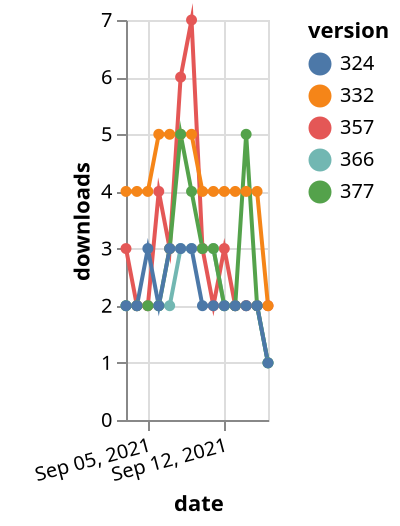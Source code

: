 {"$schema": "https://vega.github.io/schema/vega-lite/v5.json", "description": "A simple bar chart with embedded data.", "data": {"values": [{"date": "2021-09-03", "total": 2335, "delta": 2, "version": "366"}, {"date": "2021-09-04", "total": 2337, "delta": 2, "version": "366"}, {"date": "2021-09-05", "total": 2339, "delta": 2, "version": "366"}, {"date": "2021-09-06", "total": 2341, "delta": 2, "version": "366"}, {"date": "2021-09-07", "total": 2343, "delta": 2, "version": "366"}, {"date": "2021-09-08", "total": 2346, "delta": 3, "version": "366"}, {"date": "2021-09-09", "total": 2349, "delta": 3, "version": "366"}, {"date": "2021-09-10", "total": 2352, "delta": 3, "version": "366"}, {"date": "2021-09-11", "total": 2355, "delta": 3, "version": "366"}, {"date": "2021-09-12", "total": 2357, "delta": 2, "version": "366"}, {"date": "2021-09-13", "total": 2359, "delta": 2, "version": "366"}, {"date": "2021-09-14", "total": 2361, "delta": 2, "version": "366"}, {"date": "2021-09-15", "total": 2363, "delta": 2, "version": "366"}, {"date": "2021-09-16", "total": 2364, "delta": 1, "version": "366"}, {"date": "2021-09-03", "total": 2961, "delta": 3, "version": "357"}, {"date": "2021-09-04", "total": 2963, "delta": 2, "version": "357"}, {"date": "2021-09-05", "total": 2965, "delta": 2, "version": "357"}, {"date": "2021-09-06", "total": 2969, "delta": 4, "version": "357"}, {"date": "2021-09-07", "total": 2972, "delta": 3, "version": "357"}, {"date": "2021-09-08", "total": 2978, "delta": 6, "version": "357"}, {"date": "2021-09-09", "total": 2985, "delta": 7, "version": "357"}, {"date": "2021-09-10", "total": 2988, "delta": 3, "version": "357"}, {"date": "2021-09-11", "total": 2990, "delta": 2, "version": "357"}, {"date": "2021-09-12", "total": 2993, "delta": 3, "version": "357"}, {"date": "2021-09-13", "total": 2995, "delta": 2, "version": "357"}, {"date": "2021-09-14", "total": 2997, "delta": 2, "version": "357"}, {"date": "2021-09-15", "total": 2999, "delta": 2, "version": "357"}, {"date": "2021-09-16", "total": 3001, "delta": 2, "version": "357"}, {"date": "2021-09-03", "total": 4954, "delta": 4, "version": "332"}, {"date": "2021-09-04", "total": 4958, "delta": 4, "version": "332"}, {"date": "2021-09-05", "total": 4962, "delta": 4, "version": "332"}, {"date": "2021-09-06", "total": 4967, "delta": 5, "version": "332"}, {"date": "2021-09-07", "total": 4972, "delta": 5, "version": "332"}, {"date": "2021-09-08", "total": 4977, "delta": 5, "version": "332"}, {"date": "2021-09-09", "total": 4982, "delta": 5, "version": "332"}, {"date": "2021-09-10", "total": 4986, "delta": 4, "version": "332"}, {"date": "2021-09-11", "total": 4990, "delta": 4, "version": "332"}, {"date": "2021-09-12", "total": 4994, "delta": 4, "version": "332"}, {"date": "2021-09-13", "total": 4998, "delta": 4, "version": "332"}, {"date": "2021-09-14", "total": 5002, "delta": 4, "version": "332"}, {"date": "2021-09-15", "total": 5006, "delta": 4, "version": "332"}, {"date": "2021-09-16", "total": 5008, "delta": 2, "version": "332"}, {"date": "2021-09-03", "total": 2131, "delta": 2, "version": "377"}, {"date": "2021-09-04", "total": 2133, "delta": 2, "version": "377"}, {"date": "2021-09-05", "total": 2135, "delta": 2, "version": "377"}, {"date": "2021-09-06", "total": 2137, "delta": 2, "version": "377"}, {"date": "2021-09-07", "total": 2140, "delta": 3, "version": "377"}, {"date": "2021-09-08", "total": 2145, "delta": 5, "version": "377"}, {"date": "2021-09-09", "total": 2149, "delta": 4, "version": "377"}, {"date": "2021-09-10", "total": 2152, "delta": 3, "version": "377"}, {"date": "2021-09-11", "total": 2155, "delta": 3, "version": "377"}, {"date": "2021-09-12", "total": 2157, "delta": 2, "version": "377"}, {"date": "2021-09-13", "total": 2159, "delta": 2, "version": "377"}, {"date": "2021-09-14", "total": 2164, "delta": 5, "version": "377"}, {"date": "2021-09-15", "total": 2166, "delta": 2, "version": "377"}, {"date": "2021-09-16", "total": 2167, "delta": 1, "version": "377"}, {"date": "2021-09-03", "total": 2652, "delta": 2, "version": "324"}, {"date": "2021-09-04", "total": 2654, "delta": 2, "version": "324"}, {"date": "2021-09-05", "total": 2657, "delta": 3, "version": "324"}, {"date": "2021-09-06", "total": 2659, "delta": 2, "version": "324"}, {"date": "2021-09-07", "total": 2662, "delta": 3, "version": "324"}, {"date": "2021-09-08", "total": 2665, "delta": 3, "version": "324"}, {"date": "2021-09-09", "total": 2668, "delta": 3, "version": "324"}, {"date": "2021-09-10", "total": 2670, "delta": 2, "version": "324"}, {"date": "2021-09-11", "total": 2672, "delta": 2, "version": "324"}, {"date": "2021-09-12", "total": 2674, "delta": 2, "version": "324"}, {"date": "2021-09-13", "total": 2676, "delta": 2, "version": "324"}, {"date": "2021-09-14", "total": 2678, "delta": 2, "version": "324"}, {"date": "2021-09-15", "total": 2680, "delta": 2, "version": "324"}, {"date": "2021-09-16", "total": 2681, "delta": 1, "version": "324"}]}, "width": "container", "mark": {"type": "line", "point": {"filled": true}}, "encoding": {"x": {"field": "date", "type": "temporal", "timeUnit": "yearmonthdate", "title": "date", "axis": {"labelAngle": -15}}, "y": {"field": "delta", "type": "quantitative", "title": "downloads"}, "color": {"field": "version", "type": "nominal"}, "tooltip": {"field": "delta"}}}